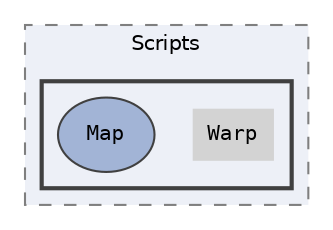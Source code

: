 digraph "Assets/Scripts/Warp"
{
 // INTERACTIVE_SVG=YES
 // LATEX_PDF_SIZE
  bgcolor="transparent";
  edge [fontname=Helvetica,fontsize=10,labelfontname=Helvetica,labelfontsize=10];
  node [fontname=Helvetica,fontsize=10,fontname=Consolas fontsize=10 style=filled height=0.2 width=0.4 margin=0.1];
  compound=true
  subgraph clusterdir_f13b41af88cf68434578284aaf699e39 {
    graph [ bgcolor="#edf0f7", pencolor="grey50", label="Scripts", fontname=Helvetica,fontsize=10 style="filled,dashed", URL="dir_f13b41af88cf68434578284aaf699e39.html",tooltip=""]
  subgraph clusterdir_62658688a059eee6b14c6de9127a4720 {
    graph [ bgcolor="#edf0f7", pencolor="grey25", label="", fontname=Helvetica,fontsize=10 style="filled,bold", URL="dir_62658688a059eee6b14c6de9127a4720.html",tooltip=""]
    dir_62658688a059eee6b14c6de9127a4720 [shape=plaintext, label="Warp"];
  dir_e07fbc7b74712018cb4896894dbdcd09 [label="Map", fillcolor="#a2b4d6", color="grey25", style="filled", URL="dir_e07fbc7b74712018cb4896894dbdcd09.html",tooltip=""];
  }
  }
}
